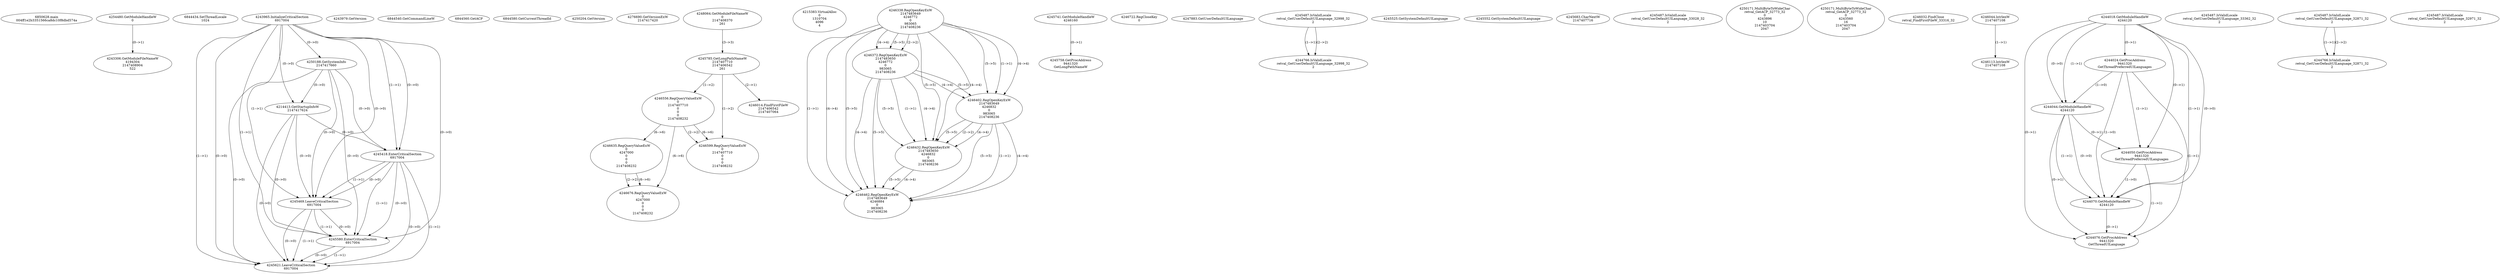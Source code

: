 // Global SCDG with merge call
digraph {
	0 [label="6850628.main
004ff1e2b3351566ca8dc10f8dbd574a"]
	1 [label="4254480.GetModuleHandleW
0"]
	2 [label="6844434.SetThreadLocale
1024"]
	3 [label="4243965.InitializeCriticalSection
6917004"]
	4 [label="4243979.GetVersion
"]
	5 [label="4250188.GetSystemInfo
2147417660"]
	3 -> 5 [label="(0-->0)"]
	6 [label="6844540.GetCommandLineW
"]
	7 [label="4214413.GetStartupInfoW
2147417624"]
	3 -> 7 [label="(0-->0)"]
	5 -> 7 [label="(0-->0)"]
	8 [label="6844560.GetACP
"]
	9 [label="6844580.GetCurrentThreadId
"]
	10 [label="4250204.GetVersion
"]
	11 [label="4276690.GetVersionExW
2147417420"]
	12 [label="4243306.GetModuleFileNameW
4194304
2147408904
522"]
	1 -> 12 [label="(0-->1)"]
	13 [label="4248064.GetModuleFileNameW
0
2147408370
261"]
	14 [label="4215383.VirtualAlloc
0
1310704
4096
4"]
	15 [label="4246338.RegOpenKeyExW
2147483649
4246772
0
983065
2147408236"]
	16 [label="4245741.GetModuleHandleW
4246160"]
	17 [label="4245758.GetProcAddress
9441320
GetLongPathNameW"]
	16 -> 17 [label="(0-->1)"]
	18 [label="4245785.GetLongPathNameW
2147407710
2147406542
261"]
	13 -> 18 [label="(3-->3)"]
	19 [label="4246556.RegQueryValueExW
0
2147407710
0
0
0
2147408232"]
	18 -> 19 [label="(1-->2)"]
	20 [label="4246635.RegQueryValueExW
0
4247000
0
0
0
2147408232"]
	19 -> 20 [label="(6-->6)"]
	21 [label="4246676.RegQueryValueExW
0
4247000
0
0
0
2147408232"]
	20 -> 21 [label="(2-->2)"]
	19 -> 21 [label="(6-->6)"]
	20 -> 21 [label="(6-->6)"]
	22 [label="4246722.RegCloseKey
0"]
	23 [label="4247883.GetUserDefaultUILanguage
"]
	24 [label="4245418.EnterCriticalSection
6917004"]
	3 -> 24 [label="(1-->1)"]
	3 -> 24 [label="(0-->0)"]
	5 -> 24 [label="(0-->0)"]
	7 -> 24 [label="(0-->0)"]
	25 [label="4245469.LeaveCriticalSection
6917004"]
	3 -> 25 [label="(1-->1)"]
	24 -> 25 [label="(1-->1)"]
	3 -> 25 [label="(0-->0)"]
	5 -> 25 [label="(0-->0)"]
	7 -> 25 [label="(0-->0)"]
	24 -> 25 [label="(0-->0)"]
	26 [label="4245487.IsValidLocale
retval_GetUserDefaultUILanguage_32998_32
2"]
	27 [label="4244766.IsValidLocale
retval_GetUserDefaultUILanguage_32998_32
2"]
	26 -> 27 [label="(1-->1)"]
	26 -> 27 [label="(2-->2)"]
	28 [label="4245525.GetSystemDefaultUILanguage
"]
	29 [label="4245552.GetSystemDefaultUILanguage
"]
	30 [label="4246372.RegOpenKeyExW
2147483650
4246772
0
983065
2147408236"]
	15 -> 30 [label="(2-->2)"]
	15 -> 30 [label="(4-->4)"]
	15 -> 30 [label="(5-->5)"]
	31 [label="4245683.CharNextW
2147407716"]
	32 [label="4246599.RegQueryValueExW
0
2147407710
0
0
0
2147408232"]
	18 -> 32 [label="(1-->2)"]
	19 -> 32 [label="(2-->2)"]
	19 -> 32 [label="(6-->6)"]
	33 [label="4245487.IsValidLocale
retval_GetUserDefaultUILanguage_33028_32
2"]
	34 [label="4250171.MultiByteToWideChar
retval_GetACP_32773_32
0
4243896
10
2147403704
2047"]
	35 [label="4250171.MultiByteToWideChar
retval_GetACP_32773_32
0
4243560
16
2147403704
2047"]
	36 [label="4246402.RegOpenKeyExW
2147483649
4246832
0
983065
2147408236"]
	15 -> 36 [label="(1-->1)"]
	15 -> 36 [label="(4-->4)"]
	30 -> 36 [label="(4-->4)"]
	15 -> 36 [label="(5-->5)"]
	30 -> 36 [label="(5-->5)"]
	37 [label="4246014.FindFirstFileW
2147406542
2147407064"]
	18 -> 37 [label="(2-->1)"]
	38 [label="4246032.FindClose
retval_FindFirstFileW_33316_32"]
	39 [label="4246044.lstrlenW
2147407108"]
	40 [label="4246113.lstrlenW
2147407108"]
	39 -> 40 [label="(1-->1)"]
	41 [label="4244018.GetModuleHandleW
4244120"]
	42 [label="4244024.GetProcAddress
9441320
GetThreadPreferredUILanguages"]
	41 -> 42 [label="(0-->1)"]
	43 [label="4244044.GetModuleHandleW
4244120"]
	41 -> 43 [label="(1-->1)"]
	41 -> 43 [label="(0-->0)"]
	42 -> 43 [label="(1-->0)"]
	44 [label="4244050.GetProcAddress
9441320
SetThreadPreferredUILanguages"]
	41 -> 44 [label="(0-->1)"]
	42 -> 44 [label="(1-->1)"]
	43 -> 44 [label="(0-->1)"]
	45 [label="4244070.GetModuleHandleW
4244120"]
	41 -> 45 [label="(1-->1)"]
	43 -> 45 [label="(1-->1)"]
	41 -> 45 [label="(0-->0)"]
	42 -> 45 [label="(1-->0)"]
	43 -> 45 [label="(0-->0)"]
	44 -> 45 [label="(1-->0)"]
	46 [label="4244076.GetProcAddress
9441320
GetThreadUILanguage"]
	41 -> 46 [label="(0-->1)"]
	42 -> 46 [label="(1-->1)"]
	43 -> 46 [label="(0-->1)"]
	44 -> 46 [label="(1-->1)"]
	45 -> 46 [label="(0-->1)"]
	47 [label="4245487.IsValidLocale
retval_GetUserDefaultUILanguage_33362_32
2"]
	48 [label="4245580.EnterCriticalSection
6917004"]
	3 -> 48 [label="(1-->1)"]
	24 -> 48 [label="(1-->1)"]
	25 -> 48 [label="(1-->1)"]
	3 -> 48 [label="(0-->0)"]
	5 -> 48 [label="(0-->0)"]
	7 -> 48 [label="(0-->0)"]
	24 -> 48 [label="(0-->0)"]
	25 -> 48 [label="(0-->0)"]
	49 [label="4245621.LeaveCriticalSection
6917004"]
	3 -> 49 [label="(1-->1)"]
	24 -> 49 [label="(1-->1)"]
	25 -> 49 [label="(1-->1)"]
	48 -> 49 [label="(1-->1)"]
	3 -> 49 [label="(0-->0)"]
	5 -> 49 [label="(0-->0)"]
	7 -> 49 [label="(0-->0)"]
	24 -> 49 [label="(0-->0)"]
	25 -> 49 [label="(0-->0)"]
	48 -> 49 [label="(0-->0)"]
	50 [label="4246432.RegOpenKeyExW
2147483650
4246832
0
983065
2147408236"]
	30 -> 50 [label="(1-->1)"]
	36 -> 50 [label="(2-->2)"]
	15 -> 50 [label="(4-->4)"]
	30 -> 50 [label="(4-->4)"]
	36 -> 50 [label="(4-->4)"]
	15 -> 50 [label="(5-->5)"]
	30 -> 50 [label="(5-->5)"]
	36 -> 50 [label="(5-->5)"]
	51 [label="4246462.RegOpenKeyExW
2147483649
4246884
0
983065
2147408236"]
	15 -> 51 [label="(1-->1)"]
	36 -> 51 [label="(1-->1)"]
	15 -> 51 [label="(4-->4)"]
	30 -> 51 [label="(4-->4)"]
	36 -> 51 [label="(4-->4)"]
	50 -> 51 [label="(4-->4)"]
	15 -> 51 [label="(5-->5)"]
	30 -> 51 [label="(5-->5)"]
	36 -> 51 [label="(5-->5)"]
	50 -> 51 [label="(5-->5)"]
	52 [label="4245487.IsValidLocale
retval_GetUserDefaultUILanguage_32871_32
2"]
	53 [label="4244766.IsValidLocale
retval_GetUserDefaultUILanguage_32871_32
2"]
	52 -> 53 [label="(1-->1)"]
	52 -> 53 [label="(2-->2)"]
	54 [label="4245487.IsValidLocale
retval_GetUserDefaultUILanguage_32971_32
2"]
}
